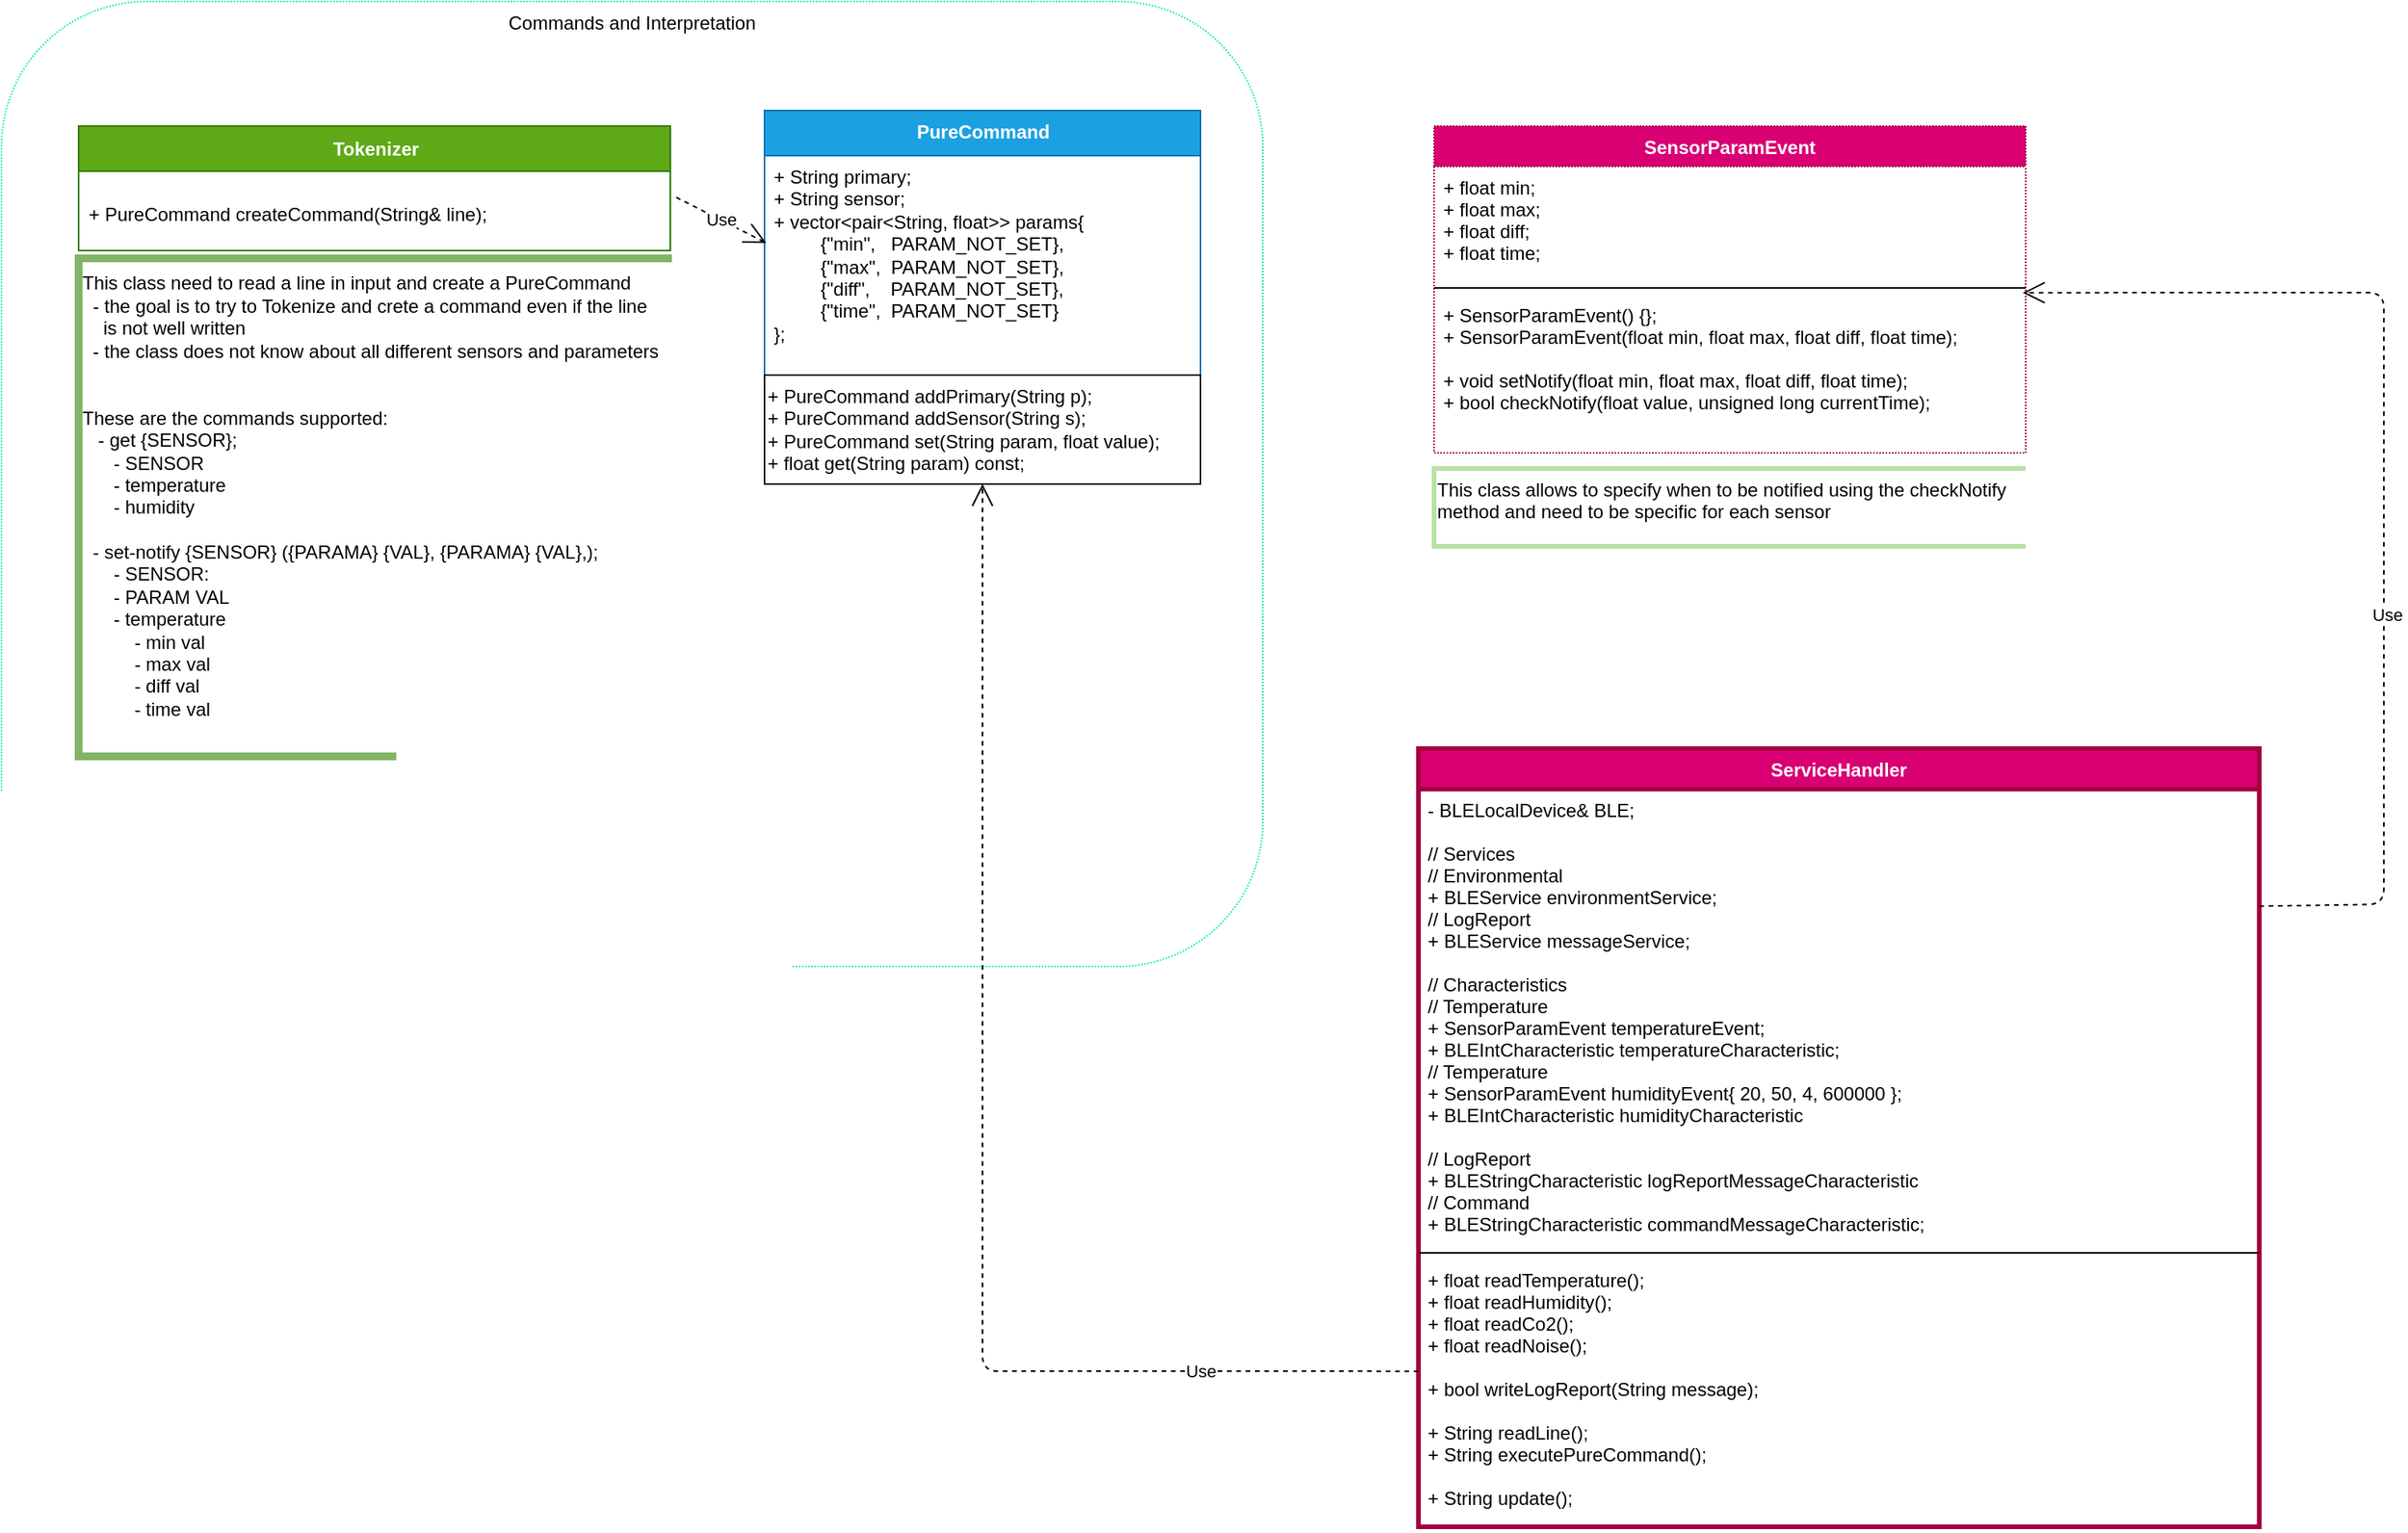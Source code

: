 <mxfile>
    <diagram id="C5RBs43oDa-KdzZeNtuy" name="Page-1">
        <mxGraphModel dx="2011" dy="790" grid="1" gridSize="10" guides="1" tooltips="1" connect="1" arrows="1" fold="1" page="1" pageScale="1" pageWidth="827" pageHeight="1169" math="0" shadow="0">
            <root>
                <mxCell id="WIyWlLk6GJQsqaUBKTNV-0"/>
                <mxCell id="WIyWlLk6GJQsqaUBKTNV-1" parent="WIyWlLk6GJQsqaUBKTNV-0"/>
                <mxCell id="qlFxfynZ3Ai06tStSuGx-10" value="Commands and Interpretation" style="rounded=1;whiteSpace=wrap;html=1;strokeWidth=1;gradientColor=#ffffff;fillColor=none;dashed=1;dashPattern=1 1;verticalAlign=top;strokeColor=#11F09E;" parent="WIyWlLk6GJQsqaUBKTNV-1" vertex="1">
                    <mxGeometry x="-40" y="40" width="810" height="620" as="geometry"/>
                </mxCell>
                <mxCell id="qlFxfynZ3Ai06tStSuGx-0" value="Tokenizer" style="swimlane;fontStyle=1;align=center;verticalAlign=middle;childLayout=stackLayout;horizontal=1;startSize=29;horizontalStack=0;resizeParent=1;resizeParentMax=0;resizeLast=0;collapsible=0;marginBottom=0;html=1;fillColor=#60a917;strokeColor=#2D7600;fontColor=#ffffff;" parent="WIyWlLk6GJQsqaUBKTNV-1" vertex="1">
                    <mxGeometry x="9.5" y="120" width="380" height="80" as="geometry"/>
                </mxCell>
                <mxCell id="qlFxfynZ3Ai06tStSuGx-2" value="&lt;br&gt;+ PureCommand createCommand(String&amp;amp; line);" style="text;html=1;strokeColor=none;fillColor=none;align=left;verticalAlign=top;spacingLeft=4;spacingRight=4;overflow=hidden;rotatable=0;points=[[0,0.5],[1,0.5]];portConstraint=eastwest;" parent="qlFxfynZ3Ai06tStSuGx-0" vertex="1">
                    <mxGeometry y="29" width="380" height="51" as="geometry"/>
                </mxCell>
                <mxCell id="qlFxfynZ3Ai06tStSuGx-3" value="PureCommand" style="swimlane;fontStyle=1;align=center;verticalAlign=top;childLayout=stackLayout;horizontal=1;startSize=29;horizontalStack=0;resizeParent=1;resizeParentMax=0;resizeLast=0;collapsible=0;marginBottom=0;html=1;fillColor=#1ba1e2;strokeColor=#006EAF;fontColor=#ffffff;" parent="WIyWlLk6GJQsqaUBKTNV-1" vertex="1">
                    <mxGeometry x="450" y="110" width="280" height="240" as="geometry"/>
                </mxCell>
                <mxCell id="qlFxfynZ3Ai06tStSuGx-5" value="+ String primary;&lt;br&gt;+ String sensor;&lt;br&gt;+ vector&amp;lt;pair&amp;lt;String, float&amp;gt;&amp;gt; params{&lt;br&gt;&amp;nbsp; &amp;nbsp; &amp;nbsp; &amp;nbsp; &amp;nbsp;{&quot;min&quot;,&amp;nbsp; &amp;nbsp;PARAM_NOT_SET},&lt;br&gt;&amp;nbsp; &amp;nbsp; &amp;nbsp; &amp;nbsp; &amp;nbsp;{&quot;max&quot;,&amp;nbsp; PARAM_NOT_SET},&lt;br&gt;&amp;nbsp; &amp;nbsp; &amp;nbsp; &amp;nbsp; &amp;nbsp;{&quot;diff&quot;,&amp;nbsp; &amp;nbsp; PARAM_NOT_SET},&lt;br&gt;&amp;nbsp; &amp;nbsp; &amp;nbsp; &amp;nbsp; &amp;nbsp;{&quot;time&quot;,&amp;nbsp; PARAM_NOT_SET}&lt;br&gt;};" style="text;html=1;strokeColor=none;fillColor=none;align=left;verticalAlign=top;spacingLeft=4;spacingRight=4;overflow=hidden;rotatable=0;points=[[0,0.5],[1,0.5]];portConstraint=eastwest;" parent="qlFxfynZ3Ai06tStSuGx-3" vertex="1">
                    <mxGeometry y="29" width="280" height="141" as="geometry"/>
                </mxCell>
                <mxCell id="qlFxfynZ3Ai06tStSuGx-22" style="edgeStyle=orthogonalEdgeStyle;rounded=0;orthogonalLoop=1;jettySize=auto;html=1;exitX=0.5;exitY=1;exitDx=0;exitDy=0;" parent="qlFxfynZ3Ai06tStSuGx-3" source="qlFxfynZ3Ai06tStSuGx-21" target="qlFxfynZ3Ai06tStSuGx-21" edge="1">
                    <mxGeometry relative="1" as="geometry"/>
                </mxCell>
                <mxCell id="qlFxfynZ3Ai06tStSuGx-21" value="+ PureCommand addPrimary(String p);&lt;br&gt;+&amp;nbsp;PureCommand addSensor(String s);&lt;br&gt;+&amp;nbsp;PureCommand set(String param, float value);&lt;br&gt;+ float get(String param) const;" style="rounded=0;whiteSpace=wrap;html=1;strokeWidth=1;fillColor=none;gradientColor=#ffffff;align=left;verticalAlign=top;" parent="qlFxfynZ3Ai06tStSuGx-3" vertex="1">
                    <mxGeometry y="170" width="280" height="70" as="geometry"/>
                </mxCell>
                <mxCell id="qlFxfynZ3Ai06tStSuGx-7" value="This class need to read a line in input and create a PureCommand&lt;br&gt;&amp;nbsp; - the goal is to try to Tokenize and crete a command even if the line&lt;br&gt;&amp;nbsp; &amp;nbsp; is not well written&amp;nbsp;&lt;br&gt;&amp;nbsp; - the class does not know about all different sensors and parameters&lt;br&gt;&lt;br&gt;&lt;br&gt;These are the commands supported:&lt;br&gt;&amp;nbsp;&lt;span&gt;&amp;nbsp;&amp;nbsp;&lt;/span&gt;&lt;span&gt;- get {SENSOR};&lt;/span&gt;&lt;br&gt;&lt;div&gt;&lt;span&gt;&amp;nbsp; &amp;nbsp; &amp;nbsp;&amp;nbsp;&lt;/span&gt;- SENSOR&lt;/div&gt;&lt;div&gt;&lt;span&gt;&amp;nbsp; &amp;nbsp; &amp;nbsp;&amp;nbsp;&lt;/span&gt;- temperature&lt;/div&gt;&lt;div&gt;&lt;span&gt;&amp;nbsp; &amp;nbsp; &amp;nbsp;&amp;nbsp;&lt;/span&gt;- humidity&lt;/div&gt;&lt;div&gt;&lt;br&gt;&lt;/div&gt;&lt;div&gt;&lt;span&gt;&amp;nbsp;&amp;nbsp;&lt;/span&gt;- set-notify {SENSOR} ({PARAMA} {VAL}, {PARAMA} {VAL},);&amp;nbsp;&amp;nbsp;&lt;/div&gt;&lt;div&gt;&lt;span&gt;&amp;nbsp; &amp;nbsp; &amp;nbsp;&amp;nbsp;&lt;/span&gt;- SENSOR:&lt;/div&gt;&lt;div&gt;&lt;span&gt;&amp;nbsp; &amp;nbsp; &amp;nbsp; &lt;/span&gt;- PARAM VAL&lt;/div&gt;&lt;div&gt;&lt;span&gt;&amp;nbsp; &amp;nbsp; &amp;nbsp;&amp;nbsp;&lt;/span&gt;- temperature&lt;/div&gt;&lt;div&gt;&lt;span&gt;&amp;nbsp; &amp;nbsp; &amp;nbsp; &amp;nbsp; &amp;nbsp;&amp;nbsp;&lt;/span&gt;- min&lt;span&gt;&#9;&lt;/span&gt;val&lt;/div&gt;&lt;div&gt;&lt;span&gt;&amp;nbsp; &amp;nbsp; &amp;nbsp; &amp;nbsp; &amp;nbsp;&amp;nbsp;&lt;/span&gt;- max&lt;span&gt;&#9;&lt;/span&gt;val&lt;/div&gt;&lt;div&gt;&lt;span&gt;&amp;nbsp; &amp;nbsp; &amp;nbsp; &amp;nbsp; &amp;nbsp;&amp;nbsp;&lt;/span&gt;- diff&lt;span&gt;&#9;&lt;/span&gt;val&lt;/div&gt;&lt;div&gt;&lt;span&gt;&amp;nbsp; &amp;nbsp; &amp;nbsp; &amp;nbsp; &amp;nbsp;&amp;nbsp;&lt;/span&gt;- time&lt;span&gt;&#9;&lt;/span&gt;val&lt;/div&gt;&lt;div&gt;&lt;br&gt;&lt;/div&gt;" style="strokeWidth=5;html=1;shape=mxgraph.flowchart.annotation_1;align=left;pointerEvents=1;fillColor=#d5e8d4;strokeColor=#82b366;gradientColor=#ffffff;" parent="WIyWlLk6GJQsqaUBKTNV-1" vertex="1">
                    <mxGeometry x="9.5" y="205" width="381" height="320" as="geometry"/>
                </mxCell>
                <mxCell id="qlFxfynZ3Ai06tStSuGx-11" value="SensorParamEvent" style="swimlane;fontStyle=1;align=center;verticalAlign=top;childLayout=stackLayout;horizontal=1;startSize=26;horizontalStack=0;resizeParent=1;resizeParentMax=0;resizeLast=0;collapsible=1;marginBottom=0;dashed=1;dashPattern=1 1;strokeWidth=1;fillColor=#d80073;strokeColor=#A50040;fontColor=#ffffff;" parent="WIyWlLk6GJQsqaUBKTNV-1" vertex="1">
                    <mxGeometry x="880" y="120" width="380" height="210" as="geometry"/>
                </mxCell>
                <mxCell id="qlFxfynZ3Ai06tStSuGx-12" value="+ float min;&#10;+ float max;&#10;+ float diff;&#10;+ float time;" style="text;strokeColor=none;fillColor=none;align=left;verticalAlign=top;spacingLeft=4;spacingRight=4;overflow=hidden;rotatable=0;points=[[0,0.5],[1,0.5]];portConstraint=eastwest;" parent="qlFxfynZ3Ai06tStSuGx-11" vertex="1">
                    <mxGeometry y="26" width="380" height="74" as="geometry"/>
                </mxCell>
                <mxCell id="qlFxfynZ3Ai06tStSuGx-13" value="" style="line;strokeWidth=1;fillColor=none;align=left;verticalAlign=middle;spacingTop=-1;spacingLeft=3;spacingRight=3;rotatable=0;labelPosition=right;points=[];portConstraint=eastwest;" parent="qlFxfynZ3Ai06tStSuGx-11" vertex="1">
                    <mxGeometry y="100" width="380" height="8" as="geometry"/>
                </mxCell>
                <mxCell id="qlFxfynZ3Ai06tStSuGx-14" value="+ SensorParamEvent() {};&#10;+ SensorParamEvent(float min, float max, float diff, float time);&#10;&#10;+ void setNotify(float min, float max, float diff, float time);&#10;+ bool checkNotify(float value, unsigned long currentTime);" style="text;strokeColor=none;fillColor=none;align=left;verticalAlign=top;spacingLeft=4;spacingRight=4;overflow=hidden;rotatable=0;points=[[0,0.5],[1,0.5]];portConstraint=eastwest;" parent="qlFxfynZ3Ai06tStSuGx-11" vertex="1">
                    <mxGeometry y="108" width="380" height="102" as="geometry"/>
                </mxCell>
                <mxCell id="qlFxfynZ3Ai06tStSuGx-15" value="This class allows to specify when to be notified using the checkNotify&lt;br&gt;method and need to be specific for each sensor" style="strokeWidth=3;html=1;shape=mxgraph.flowchart.annotation_1;align=left;pointerEvents=1;fillColor=none;gradientColor=#ffffff;strokeColor=#B9E0A5;verticalAlign=top;" parent="WIyWlLk6GJQsqaUBKTNV-1" vertex="1">
                    <mxGeometry x="880" y="340" width="380" height="50" as="geometry"/>
                </mxCell>
                <mxCell id="qlFxfynZ3Ai06tStSuGx-16" style="edgeStyle=orthogonalEdgeStyle;rounded=0;orthogonalLoop=1;jettySize=auto;html=1;exitX=0.5;exitY=1;exitDx=0;exitDy=0;exitPerimeter=0;" parent="WIyWlLk6GJQsqaUBKTNV-1" source="qlFxfynZ3Ai06tStSuGx-15" target="qlFxfynZ3Ai06tStSuGx-15" edge="1">
                    <mxGeometry relative="1" as="geometry"/>
                </mxCell>
                <mxCell id="qlFxfynZ3Ai06tStSuGx-17" value="ServiceHandler" style="swimlane;fontStyle=1;align=center;verticalAlign=top;childLayout=stackLayout;horizontal=1;startSize=26;horizontalStack=0;resizeParent=1;resizeParentMax=0;resizeLast=0;collapsible=1;marginBottom=0;strokeColor=#A50040;strokeWidth=3;fillColor=#d80073;fontColor=#ffffff;" parent="WIyWlLk6GJQsqaUBKTNV-1" vertex="1">
                    <mxGeometry x="870" y="520" width="540" height="500" as="geometry"/>
                </mxCell>
                <mxCell id="qlFxfynZ3Ai06tStSuGx-18" value="- BLELocalDevice&amp; BLE;&#10;&#10;// Services&#10;// Environmental&#10;+ BLEService environmentService;&#9;&#10;&#9;// LogReport&#10;+ BLEService messageService;&#10;&#10;// Characteristics&#10;// Temperature&#10;+ SensorParamEvent temperatureEvent;&#10;+ BLEIntCharacteristic temperatureCharacteristic;&#10;&#9;// Temperature&#10;+ SensorParamEvent humidityEvent{ 20, 50, 4, 600000 };&#10;+ BLEIntCharacteristic humidityCharacteristic&#10;&#10;&#9;// LogReport&#10;+ BLEStringCharacteristic logReportMessageCharacteristic&#10;&#9;// Command&#10;+ BLEStringCharacteristic commandMessageCharacteristic;" style="text;strokeColor=none;fillColor=none;align=left;verticalAlign=top;spacingLeft=4;spacingRight=4;overflow=hidden;rotatable=0;points=[[0,0.5],[1,0.5]];portConstraint=eastwest;" parent="qlFxfynZ3Ai06tStSuGx-17" vertex="1">
                    <mxGeometry y="26" width="540" height="294" as="geometry"/>
                </mxCell>
                <mxCell id="qlFxfynZ3Ai06tStSuGx-19" value="" style="line;strokeWidth=1;fillColor=none;align=left;verticalAlign=middle;spacingTop=-1;spacingLeft=3;spacingRight=3;rotatable=0;labelPosition=right;points=[];portConstraint=eastwest;" parent="qlFxfynZ3Ai06tStSuGx-17" vertex="1">
                    <mxGeometry y="320" width="540" height="8" as="geometry"/>
                </mxCell>
                <mxCell id="qlFxfynZ3Ai06tStSuGx-20" value="+ float readTemperature();&#10;+ float readHumidity();&#10;+ float readCo2();&#10;+ float readNoise();&#10;&#10;+ bool writeLogReport(String message);&#10;&#10;+ String readLine();&#10;+ String executePureCommand();&#10;&#10;+ String update();" style="text;strokeColor=none;fillColor=none;align=left;verticalAlign=top;spacingLeft=4;spacingRight=4;overflow=hidden;rotatable=0;points=[[0,0.5],[1,0.5]];portConstraint=eastwest;" parent="qlFxfynZ3Ai06tStSuGx-17" vertex="1">
                    <mxGeometry y="328" width="540" height="172" as="geometry"/>
                </mxCell>
                <mxCell id="qlFxfynZ3Ai06tStSuGx-9" value="Use" style="endArrow=open;endSize=12;dashed=1;html=1;entryX=0.004;entryY=0.398;entryDx=0;entryDy=0;entryPerimeter=0;exitX=1.01;exitY=0.329;exitDx=0;exitDy=0;exitPerimeter=0;" parent="WIyWlLk6GJQsqaUBKTNV-1" source="qlFxfynZ3Ai06tStSuGx-2" target="qlFxfynZ3Ai06tStSuGx-5" edge="1">
                    <mxGeometry width="160" relative="1" as="geometry">
                        <mxPoint x="380" y="195" as="sourcePoint"/>
                        <mxPoint x="539.5" y="194.58" as="targetPoint"/>
                    </mxGeometry>
                </mxCell>
                <mxCell id="qlFxfynZ3Ai06tStSuGx-23" value="Use" style="endArrow=open;endSize=12;dashed=1;html=1;entryX=0.995;entryY=-0.009;entryDx=0;entryDy=0;entryPerimeter=0;exitX=1;exitY=0.256;exitDx=0;exitDy=0;exitPerimeter=0;" parent="WIyWlLk6GJQsqaUBKTNV-1" source="qlFxfynZ3Ai06tStSuGx-18" target="qlFxfynZ3Ai06tStSuGx-14" edge="1">
                    <mxGeometry x="-0.246" y="-2" width="160" relative="1" as="geometry">
                        <mxPoint x="1490" y="730" as="sourcePoint"/>
                        <mxPoint x="1410" y="489.998" as="targetPoint"/>
                        <Array as="points">
                            <mxPoint x="1490" y="620"/>
                            <mxPoint x="1490" y="227"/>
                        </Array>
                        <mxPoint as="offset"/>
                    </mxGeometry>
                </mxCell>
                <mxCell id="qlFxfynZ3Ai06tStSuGx-24" value="Use" style="endArrow=open;endSize=12;dashed=1;html=1;entryX=0.5;entryY=1;entryDx=0;entryDy=0;exitX=0;exitY=0.419;exitDx=0;exitDy=0;exitPerimeter=0;" parent="WIyWlLk6GJQsqaUBKTNV-1" source="qlFxfynZ3Ai06tStSuGx-20" target="qlFxfynZ3Ai06tStSuGx-21" edge="1">
                    <mxGeometry x="-0.671" width="160" relative="1" as="geometry">
                        <mxPoint x="870" y="496.46" as="sourcePoint"/>
                        <mxPoint x="718.1" y="203.542" as="targetPoint"/>
                        <mxPoint as="offset"/>
                        <Array as="points">
                            <mxPoint x="590" y="920"/>
                        </Array>
                    </mxGeometry>
                </mxCell>
            </root>
        </mxGraphModel>
    </diagram>
</mxfile>